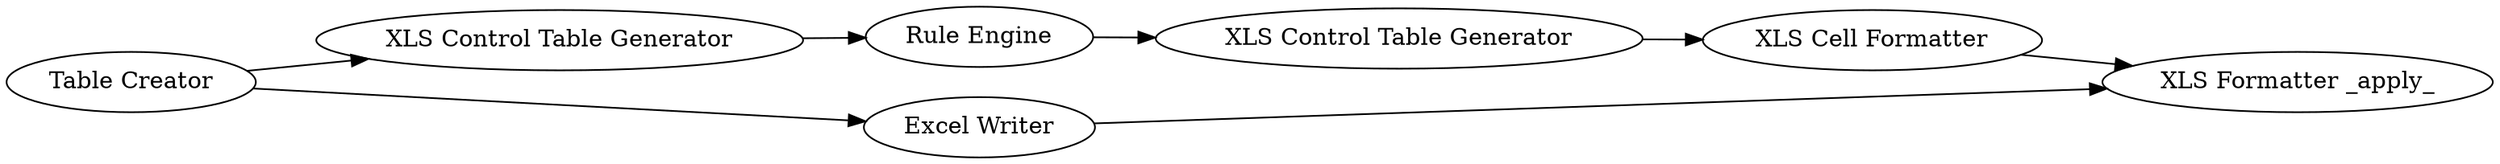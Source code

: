 digraph {
	9 [label="Table Creator"]
	10 [label="XLS Control Table Generator"]
	11 [label="Rule Engine"]
	12 [label="XLS Control Table Generator"]
	13 [label="XLS Cell Formatter"]
	14 [label="Excel Writer"]
	15 [label="XLS Formatter _apply_"]
	9 -> 10
	9 -> 14
	10 -> 11
	11 -> 12
	12 -> 13
	13 -> 15
	14 -> 15
	rankdir=LR
}
